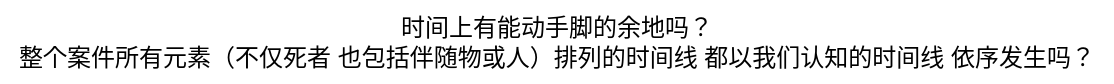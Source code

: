 <mxfile version="21.3.8" type="github">
  <diagram name="第 1 页" id="PGNTQEvJD_Di9o772LLD">
    <mxGraphModel dx="1732" dy="508" grid="0" gridSize="10" guides="1" tooltips="1" connect="1" arrows="1" fold="1" page="0" pageScale="1" pageWidth="827" pageHeight="1169" background="none" math="0" shadow="0">
      <root>
        <mxCell id="0" />
        <mxCell id="1" parent="0" />
        <mxCell id="CYay31WdED9jaQckCyfJ-1" value="时间上有能动手脚的余地吗？&lt;br&gt;整个案件所有元素（不仅死者 也包括伴随物或人）排列的时间线 都以我们认知的时间线 依序发生吗？" style="text;html=1;align=center;verticalAlign=middle;resizable=0;points=[];autosize=1;strokeColor=none;fillColor=none;" vertex="1" parent="1">
          <mxGeometry x="-159" y="69" width="556" height="41" as="geometry" />
        </mxCell>
      </root>
    </mxGraphModel>
  </diagram>
</mxfile>
